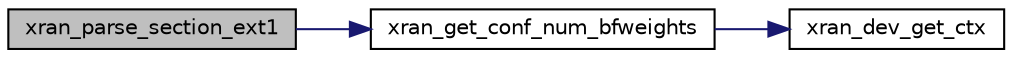 digraph "xran_parse_section_ext1"
{
 // LATEX_PDF_SIZE
  edge [fontname="Helvetica",fontsize="10",labelfontname="Helvetica",labelfontsize="10"];
  node [fontname="Helvetica",fontsize="10",shape=record];
  rankdir="LR";
  Node1 [label="xran_parse_section_ext1",height=0.2,width=0.4,color="black", fillcolor="grey75", style="filled", fontcolor="black",tooltip=" "];
  Node1 -> Node2 [color="midnightblue",fontsize="10",style="solid",fontname="Helvetica"];
  Node2 [label="xran_get_conf_num_bfweights",height=0.2,width=0.4,color="black", fillcolor="white", style="filled",URL="$xran__common_8h.html#ad749041bcf50616bac96e4d13b661272",tooltip="Get the configuration of the total number of beamforming weights on RU."];
  Node2 -> Node3 [color="midnightblue",fontsize="10",style="solid",fontname="Helvetica"];
  Node3 [label="xran_dev_get_ctx",height=0.2,width=0.4,color="black", fillcolor="white", style="filled",URL="$xran__main_8c.html#aa09e72e94d2a1d891e86f4c09b0f8b21",tooltip=" "];
}
